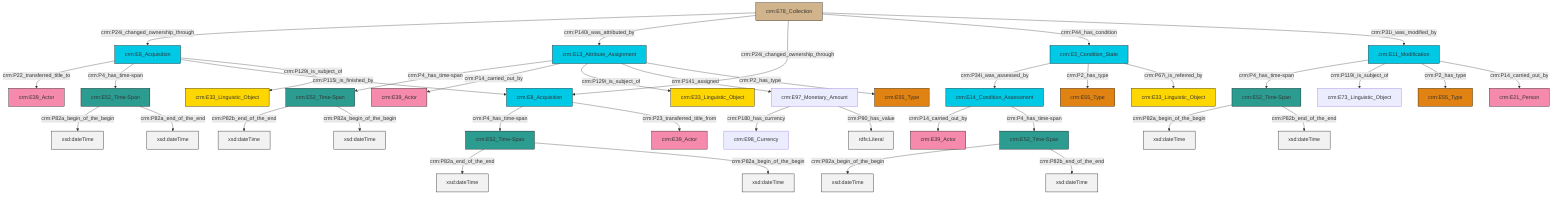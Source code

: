 graph TD
classDef Literal fill:#f2f2f2,stroke:#000000;
classDef CRM_Entity fill:#FFFFFF,stroke:#000000;
classDef Temporal_Entity fill:#00C9E6, stroke:#000000;
classDef Type fill:#E18312, stroke:#000000;
classDef Time-Span fill:#2C9C91, stroke:#000000;
classDef Appellation fill:#FFEB7F, stroke:#000000;
classDef Place fill:#008836, stroke:#000000;
classDef Persistent_Item fill:#B266B2, stroke:#000000;
classDef Conceptual_Object fill:#FFD700, stroke:#000000;
classDef Physical_Thing fill:#D2B48C, stroke:#000000;
classDef Actor fill:#f58aad, stroke:#000000;
classDef PC_Classes fill:#4ce600, stroke:#000000;
classDef Multi fill:#cccccc,stroke:#000000;

0["crm:E8_Acquisition"]:::Temporal_Entity -->|crm:P22_transferred_title_to| 1["crm:E39_Actor"]:::Actor
0["crm:E8_Acquisition"]:::Temporal_Entity -->|crm:P4_has_time-span| 4["crm:E52_Time-Span"]:::Time-Span
5["crm:E13_Attribute_Assignment"]:::Temporal_Entity -->|crm:P4_has_time-span| 6["crm:E52_Time-Span"]:::Time-Span
7["crm:E52_Time-Span"]:::Time-Span -->|crm:P82a_begin_of_the_begin| 8[xsd:dateTime]:::Literal
11["crm:E8_Acquisition"]:::Temporal_Entity -->|crm:P4_has_time-span| 12["crm:E52_Time-Span"]:::Time-Span
5["crm:E13_Attribute_Assignment"]:::Temporal_Entity -->|crm:P14_carried_out_by| 13["crm:E39_Actor"]:::Actor
14["crm:E78_Collection"]:::Physical_Thing -->|crm:P24i_changed_ownership_through| 0["crm:E8_Acquisition"]:::Temporal_Entity
0["crm:E8_Acquisition"]:::Temporal_Entity -->|crm:P115i_is_finished_by| 11["crm:E8_Acquisition"]:::Temporal_Entity
12["crm:E52_Time-Span"]:::Time-Span -->|crm:P82a_end_of_the_end| 20[xsd:dateTime]:::Literal
26["crm:E11_Modification"]:::Temporal_Entity -->|crm:P4_has_time-span| 7["crm:E52_Time-Span"]:::Time-Span
5["crm:E13_Attribute_Assignment"]:::Temporal_Entity -->|crm:P129i_is_subject_of| 29["crm:E33_Linguistic_Object"]:::Conceptual_Object
26["crm:E11_Modification"]:::Temporal_Entity -->|crm:P119i_is_subject_of| 21["crm:E73_Linguistic_Object"]:::Default
14["crm:E78_Collection"]:::Physical_Thing -->|crm:P140i_was_attributed_by| 5["crm:E13_Attribute_Assignment"]:::Temporal_Entity
5["crm:E13_Attribute_Assignment"]:::Temporal_Entity -->|crm:P141_assigned| 31["crm:E97_Monetary_Amount"]:::Default
14["crm:E78_Collection"]:::Physical_Thing -->|crm:P24i_changed_ownership_through| 11["crm:E8_Acquisition"]:::Temporal_Entity
31["crm:E97_Monetary_Amount"]:::Default -->|crm:P180_has_currency| 23["crm:E98_Currency"]:::Default
0["crm:E8_Acquisition"]:::Temporal_Entity -->|crm:P129i_is_subject_of| 33["crm:E33_Linguistic_Object"]:::Conceptual_Object
5["crm:E13_Attribute_Assignment"]:::Temporal_Entity -->|crm:P2_has_type| 34["crm:E55_Type"]:::Type
6["crm:E52_Time-Span"]:::Time-Span -->|crm:P82b_end_of_the_end| 40[xsd:dateTime]:::Literal
42["crm:E3_Condition_State"]:::Temporal_Entity -->|crm:P34i_was_assessed_by| 15["crm:E14_Condition_Assessment"]:::Temporal_Entity
11["crm:E8_Acquisition"]:::Temporal_Entity -->|crm:P23_transferred_title_from| 17["crm:E39_Actor"]:::Actor
6["crm:E52_Time-Span"]:::Time-Span -->|crm:P82a_begin_of_the_begin| 43[xsd:dateTime]:::Literal
14["crm:E78_Collection"]:::Physical_Thing -->|crm:P44_has_condition| 42["crm:E3_Condition_State"]:::Temporal_Entity
12["crm:E52_Time-Span"]:::Time-Span -->|crm:P82a_begin_of_the_begin| 50[xsd:dateTime]:::Literal
31["crm:E97_Monetary_Amount"]:::Default -->|crm:P90_has_value| 51[rdfs:Literal]:::Literal
47["crm:E52_Time-Span"]:::Time-Span -->|crm:P82a_begin_of_the_begin| 53[xsd:dateTime]:::Literal
42["crm:E3_Condition_State"]:::Temporal_Entity -->|crm:P2_has_type| 2["crm:E55_Type"]:::Type
15["crm:E14_Condition_Assessment"]:::Temporal_Entity -->|crm:P14_carried_out_by| 45["crm:E39_Actor"]:::Actor
15["crm:E14_Condition_Assessment"]:::Temporal_Entity -->|crm:P4_has_time-span| 47["crm:E52_Time-Span"]:::Time-Span
26["crm:E11_Modification"]:::Temporal_Entity -->|crm:P2_has_type| 37["crm:E55_Type"]:::Type
26["crm:E11_Modification"]:::Temporal_Entity -->|crm:P14_carried_out_by| 9["crm:E21_Person"]:::Actor
4["crm:E52_Time-Span"]:::Time-Span -->|crm:P82a_begin_of_the_begin| 57[xsd:dateTime]:::Literal
47["crm:E52_Time-Span"]:::Time-Span -->|crm:P82b_end_of_the_end| 59[xsd:dateTime]:::Literal
14["crm:E78_Collection"]:::Physical_Thing -->|crm:P31i_was_modified_by| 26["crm:E11_Modification"]:::Temporal_Entity
4["crm:E52_Time-Span"]:::Time-Span -->|crm:P82a_end_of_the_end| 61[xsd:dateTime]:::Literal
42["crm:E3_Condition_State"]:::Temporal_Entity -->|crm:P67i_is_referred_by| 27["crm:E33_Linguistic_Object"]:::Conceptual_Object
7["crm:E52_Time-Span"]:::Time-Span -->|crm:P82b_end_of_the_end| 62[xsd:dateTime]:::Literal